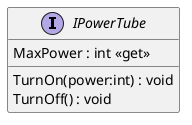 @startuml
interface IPowerTube {
    TurnOn(power:int) : void
    TurnOff() : void
    MaxPower : int <<get>>
}
@enduml
